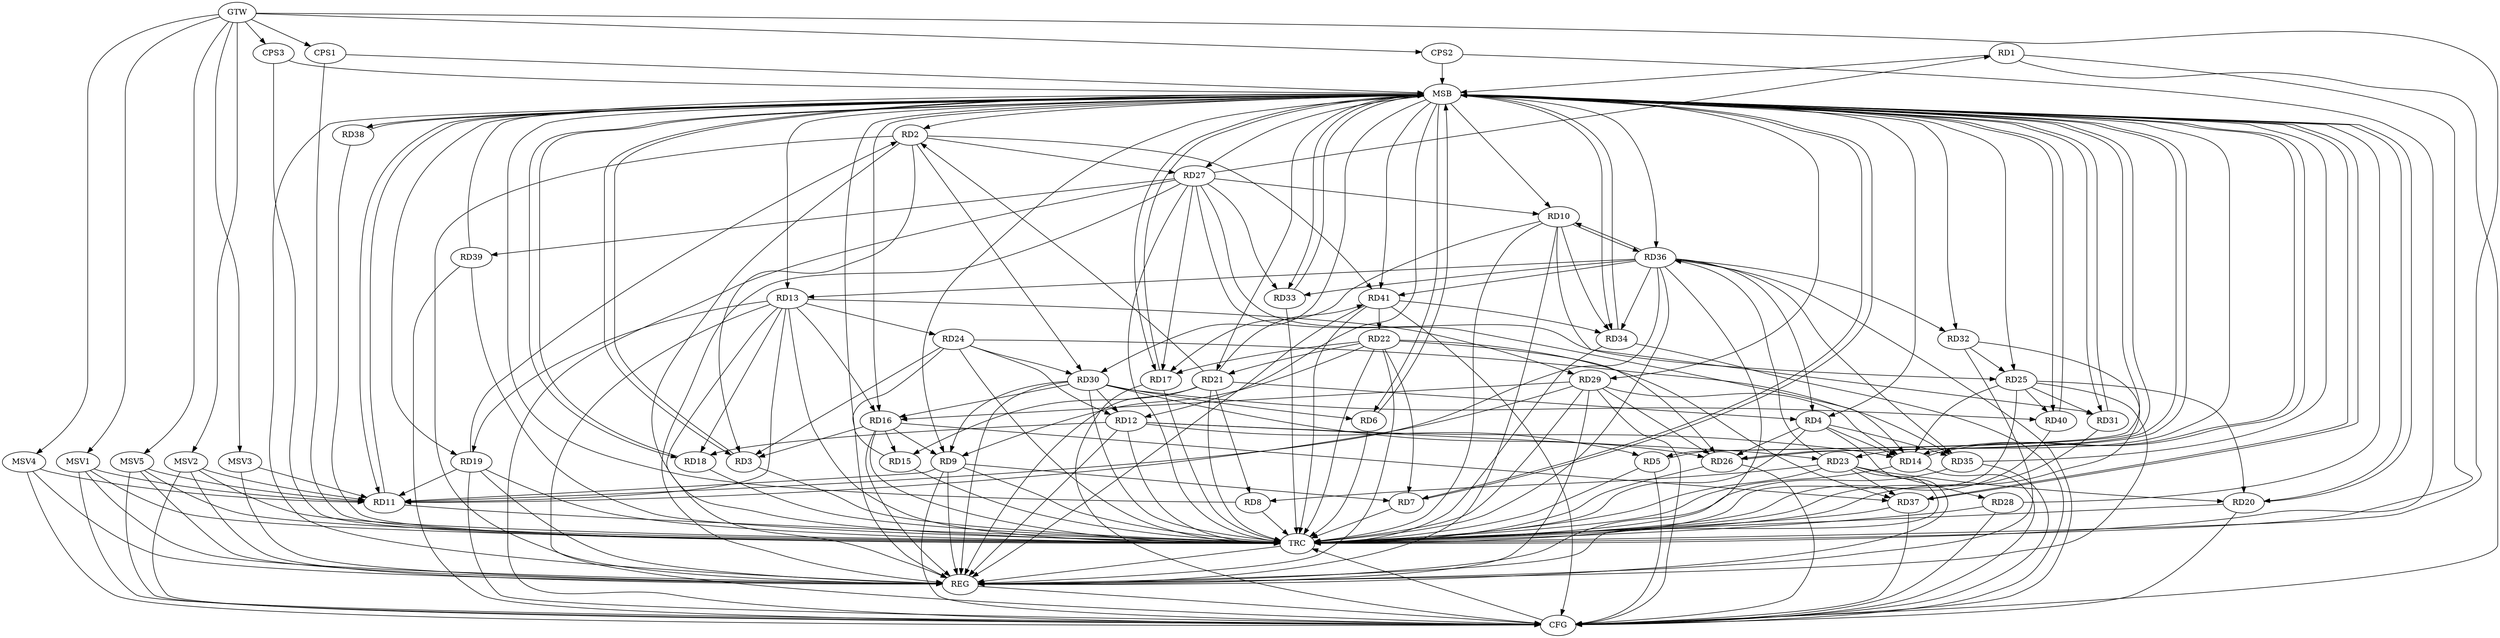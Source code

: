 strict digraph G {
  RD1 [ label="RD1" ];
  RD2 [ label="RD2" ];
  RD3 [ label="RD3" ];
  RD4 [ label="RD4" ];
  RD5 [ label="RD5" ];
  RD6 [ label="RD6" ];
  RD7 [ label="RD7" ];
  RD8 [ label="RD8" ];
  RD9 [ label="RD9" ];
  RD10 [ label="RD10" ];
  RD11 [ label="RD11" ];
  RD12 [ label="RD12" ];
  RD13 [ label="RD13" ];
  RD14 [ label="RD14" ];
  RD15 [ label="RD15" ];
  RD16 [ label="RD16" ];
  RD17 [ label="RD17" ];
  RD18 [ label="RD18" ];
  RD19 [ label="RD19" ];
  RD20 [ label="RD20" ];
  RD21 [ label="RD21" ];
  RD22 [ label="RD22" ];
  RD23 [ label="RD23" ];
  RD24 [ label="RD24" ];
  RD25 [ label="RD25" ];
  RD26 [ label="RD26" ];
  RD27 [ label="RD27" ];
  RD28 [ label="RD28" ];
  RD29 [ label="RD29" ];
  RD30 [ label="RD30" ];
  RD31 [ label="RD31" ];
  RD32 [ label="RD32" ];
  RD33 [ label="RD33" ];
  RD34 [ label="RD34" ];
  RD35 [ label="RD35" ];
  RD36 [ label="RD36" ];
  RD37 [ label="RD37" ];
  RD38 [ label="RD38" ];
  RD39 [ label="RD39" ];
  RD40 [ label="RD40" ];
  RD41 [ label="RD41" ];
  CPS1 [ label="CPS1" ];
  CPS2 [ label="CPS2" ];
  CPS3 [ label="CPS3" ];
  GTW [ label="GTW" ];
  REG [ label="REG" ];
  MSB [ label="MSB" ];
  CFG [ label="CFG" ];
  TRC [ label="TRC" ];
  MSV1 [ label="MSV1" ];
  MSV2 [ label="MSV2" ];
  MSV3 [ label="MSV3" ];
  MSV4 [ label="MSV4" ];
  MSV5 [ label="MSV5" ];
  RD27 -> RD1;
  RD2 -> RD3;
  RD19 -> RD2;
  RD21 -> RD2;
  RD2 -> RD27;
  RD2 -> RD30;
  RD2 -> RD41;
  RD16 -> RD3;
  RD24 -> RD3;
  RD4 -> RD14;
  RD21 -> RD4;
  RD4 -> RD26;
  RD4 -> RD35;
  RD36 -> RD4;
  RD12 -> RD5;
  RD30 -> RD6;
  RD9 -> RD7;
  RD22 -> RD7;
  RD21 -> RD8;
  RD23 -> RD8;
  RD9 -> RD11;
  RD16 -> RD9;
  RD22 -> RD9;
  RD30 -> RD9;
  RD10 -> RD17;
  RD27 -> RD10;
  RD10 -> RD31;
  RD10 -> RD34;
  RD10 -> RD36;
  RD36 -> RD10;
  RD13 -> RD11;
  RD19 -> RD11;
  RD29 -> RD11;
  RD36 -> RD11;
  RD12 -> RD14;
  RD12 -> RD18;
  RD12 -> RD23;
  RD24 -> RD12;
  RD30 -> RD12;
  RD13 -> RD16;
  RD13 -> RD18;
  RD13 -> RD19;
  RD13 -> RD24;
  RD13 -> RD29;
  RD36 -> RD13;
  RD25 -> RD14;
  RD27 -> RD14;
  RD29 -> RD14;
  RD16 -> RD15;
  RD21 -> RD15;
  RD29 -> RD16;
  RD30 -> RD16;
  RD16 -> RD37;
  RD22 -> RD17;
  RD27 -> RD17;
  RD23 -> RD20;
  RD25 -> RD20;
  RD22 -> RD21;
  RD21 -> RD41;
  RD22 -> RD26;
  RD22 -> RD37;
  RD41 -> RD22;
  RD23 -> RD28;
  RD23 -> RD36;
  RD23 -> RD37;
  RD24 -> RD30;
  RD24 -> RD35;
  RD27 -> RD25;
  RD25 -> RD31;
  RD32 -> RD25;
  RD25 -> RD40;
  RD29 -> RD26;
  RD30 -> RD26;
  RD27 -> RD33;
  RD27 -> RD39;
  RD30 -> RD40;
  RD36 -> RD32;
  RD36 -> RD33;
  RD36 -> RD34;
  RD41 -> RD34;
  RD36 -> RD35;
  RD36 -> RD41;
  GTW -> CPS1;
  GTW -> CPS2;
  GTW -> CPS3;
  RD2 -> REG;
  RD4 -> REG;
  RD9 -> REG;
  RD10 -> REG;
  RD12 -> REG;
  RD13 -> REG;
  RD16 -> REG;
  RD19 -> REG;
  RD21 -> REG;
  RD22 -> REG;
  RD23 -> REG;
  RD24 -> REG;
  RD25 -> REG;
  RD27 -> REG;
  RD29 -> REG;
  RD30 -> REG;
  RD32 -> REG;
  RD36 -> REG;
  RD41 -> REG;
  RD1 -> MSB;
  MSB -> RD9;
  MSB -> RD33;
  MSB -> RD41;
  MSB -> REG;
  RD3 -> MSB;
  MSB -> RD7;
  RD5 -> MSB;
  MSB -> RD13;
  MSB -> RD34;
  RD6 -> MSB;
  MSB -> RD20;
  MSB -> RD32;
  MSB -> RD37;
  RD7 -> MSB;
  MSB -> RD10;
  MSB -> RD18;
  MSB -> RD27;
  MSB -> RD31;
  RD8 -> MSB;
  MSB -> RD23;
  RD11 -> MSB;
  MSB -> RD3;
  RD14 -> MSB;
  MSB -> RD26;
  MSB -> RD36;
  RD15 -> MSB;
  MSB -> RD14;
  MSB -> RD29;
  RD17 -> MSB;
  MSB -> RD16;
  MSB -> RD40;
  RD18 -> MSB;
  MSB -> RD17;
  MSB -> RD19;
  RD20 -> MSB;
  MSB -> RD6;
  MSB -> RD25;
  RD26 -> MSB;
  MSB -> RD11;
  MSB -> RD21;
  RD28 -> MSB;
  MSB -> RD12;
  RD31 -> MSB;
  RD33 -> MSB;
  MSB -> RD38;
  RD34 -> MSB;
  MSB -> RD5;
  RD35 -> MSB;
  MSB -> RD30;
  RD37 -> MSB;
  RD38 -> MSB;
  MSB -> RD4;
  RD39 -> MSB;
  RD40 -> MSB;
  MSB -> RD2;
  CPS1 -> MSB;
  CPS2 -> MSB;
  CPS3 -> MSB;
  RD39 -> CFG;
  RD1 -> CFG;
  RD35 -> CFG;
  RD9 -> CFG;
  RD29 -> CFG;
  RD20 -> CFG;
  RD27 -> CFG;
  RD26 -> CFG;
  RD28 -> CFG;
  RD19 -> CFG;
  RD13 -> CFG;
  RD41 -> CFG;
  RD14 -> CFG;
  RD5 -> CFG;
  RD34 -> CFG;
  RD36 -> CFG;
  RD37 -> CFG;
  RD17 -> CFG;
  REG -> CFG;
  RD1 -> TRC;
  RD2 -> TRC;
  RD3 -> TRC;
  RD4 -> TRC;
  RD5 -> TRC;
  RD6 -> TRC;
  RD7 -> TRC;
  RD8 -> TRC;
  RD9 -> TRC;
  RD10 -> TRC;
  RD11 -> TRC;
  RD12 -> TRC;
  RD13 -> TRC;
  RD14 -> TRC;
  RD15 -> TRC;
  RD16 -> TRC;
  RD17 -> TRC;
  RD18 -> TRC;
  RD19 -> TRC;
  RD20 -> TRC;
  RD21 -> TRC;
  RD22 -> TRC;
  RD23 -> TRC;
  RD24 -> TRC;
  RD25 -> TRC;
  RD26 -> TRC;
  RD27 -> TRC;
  RD28 -> TRC;
  RD29 -> TRC;
  RD30 -> TRC;
  RD31 -> TRC;
  RD32 -> TRC;
  RD33 -> TRC;
  RD34 -> TRC;
  RD35 -> TRC;
  RD36 -> TRC;
  RD37 -> TRC;
  RD38 -> TRC;
  RD39 -> TRC;
  RD40 -> TRC;
  RD41 -> TRC;
  CPS1 -> TRC;
  CPS2 -> TRC;
  CPS3 -> TRC;
  GTW -> TRC;
  CFG -> TRC;
  TRC -> REG;
  MSV1 -> RD11;
  MSV2 -> RD11;
  MSV3 -> RD11;
  MSV4 -> RD11;
  MSV5 -> RD11;
  GTW -> MSV1;
  MSV1 -> REG;
  MSV1 -> TRC;
  MSV1 -> CFG;
  GTW -> MSV2;
  MSV2 -> REG;
  MSV2 -> TRC;
  MSV2 -> CFG;
  GTW -> MSV3;
  MSV3 -> REG;
  GTW -> MSV4;
  MSV4 -> REG;
  MSV4 -> CFG;
  GTW -> MSV5;
  MSV5 -> REG;
  MSV5 -> TRC;
  MSV5 -> CFG;
}
